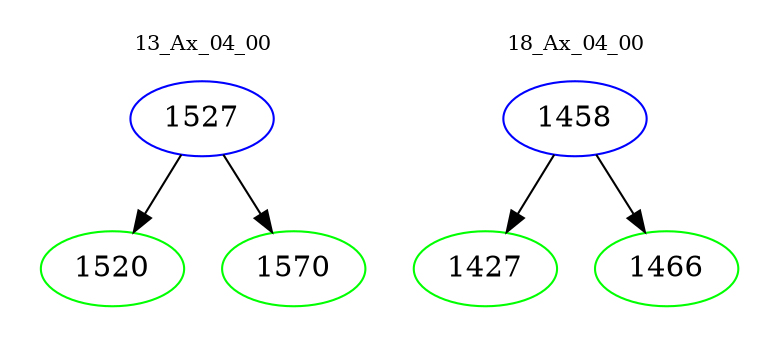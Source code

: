 digraph{
subgraph cluster_0 {
color = white
label = "13_Ax_04_00";
fontsize=10;
T0_1527 [label="1527", color="blue"]
T0_1527 -> T0_1520 [color="black"]
T0_1520 [label="1520", color="green"]
T0_1527 -> T0_1570 [color="black"]
T0_1570 [label="1570", color="green"]
}
subgraph cluster_1 {
color = white
label = "18_Ax_04_00";
fontsize=10;
T1_1458 [label="1458", color="blue"]
T1_1458 -> T1_1427 [color="black"]
T1_1427 [label="1427", color="green"]
T1_1458 -> T1_1466 [color="black"]
T1_1466 [label="1466", color="green"]
}
}
